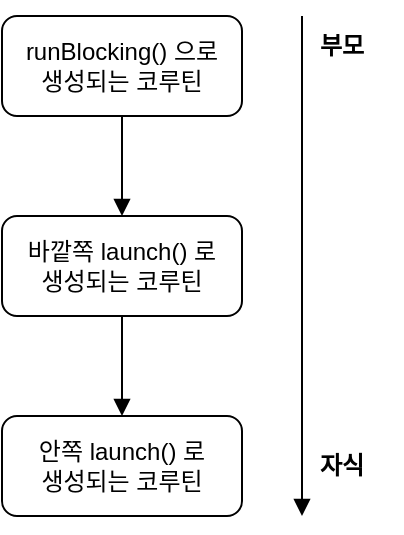 <mxfile version="26.1.1">
  <diagram name="Page-1" id="vp3LkjNwgTNdVPef49MM">
    <mxGraphModel dx="1114" dy="878" grid="1" gridSize="10" guides="1" tooltips="1" connect="1" arrows="1" fold="1" page="1" pageScale="1" pageWidth="827" pageHeight="1169" math="0" shadow="0">
      <root>
        <mxCell id="0" />
        <mxCell id="1" parent="0" />
        <mxCell id="HYrhvjlzuCwsSrI3x7ga-4" style="edgeStyle=orthogonalEdgeStyle;rounded=0;orthogonalLoop=1;jettySize=auto;html=1;entryX=0.5;entryY=0;entryDx=0;entryDy=0;endArrow=block;endFill=1;" edge="1" parent="1" source="HYrhvjlzuCwsSrI3x7ga-1" target="HYrhvjlzuCwsSrI3x7ga-2">
          <mxGeometry relative="1" as="geometry" />
        </mxCell>
        <mxCell id="HYrhvjlzuCwsSrI3x7ga-1" value="runBlocking() 으로&lt;div&gt;생성되는 코루틴&lt;/div&gt;" style="rounded=1;whiteSpace=wrap;html=1;" vertex="1" parent="1">
          <mxGeometry x="60" y="80" width="120" height="50" as="geometry" />
        </mxCell>
        <mxCell id="HYrhvjlzuCwsSrI3x7ga-5" style="edgeStyle=orthogonalEdgeStyle;rounded=0;orthogonalLoop=1;jettySize=auto;html=1;entryX=0.5;entryY=0;entryDx=0;entryDy=0;endArrow=block;endFill=1;" edge="1" parent="1" source="HYrhvjlzuCwsSrI3x7ga-2" target="HYrhvjlzuCwsSrI3x7ga-3">
          <mxGeometry relative="1" as="geometry" />
        </mxCell>
        <mxCell id="HYrhvjlzuCwsSrI3x7ga-2" value="바깥쪽 launch() 로&lt;div&gt;생성되는 코루틴&lt;/div&gt;" style="rounded=1;whiteSpace=wrap;html=1;" vertex="1" parent="1">
          <mxGeometry x="60" y="180" width="120" height="50" as="geometry" />
        </mxCell>
        <mxCell id="HYrhvjlzuCwsSrI3x7ga-3" value="안쪽 launch() 로&lt;div&gt;생성되는 코루틴&lt;/div&gt;" style="rounded=1;whiteSpace=wrap;html=1;" vertex="1" parent="1">
          <mxGeometry x="60" y="280" width="120" height="50" as="geometry" />
        </mxCell>
        <mxCell id="HYrhvjlzuCwsSrI3x7ga-6" value="" style="endArrow=block;html=1;rounded=0;endFill=1;" edge="1" parent="1">
          <mxGeometry width="50" height="50" relative="1" as="geometry">
            <mxPoint x="210" y="80" as="sourcePoint" />
            <mxPoint x="210" y="330" as="targetPoint" />
          </mxGeometry>
        </mxCell>
        <mxCell id="HYrhvjlzuCwsSrI3x7ga-7" value="부모" style="text;html=1;align=center;verticalAlign=middle;whiteSpace=wrap;rounded=0;fontStyle=1" vertex="1" parent="1">
          <mxGeometry x="200" y="80" width="60" height="30" as="geometry" />
        </mxCell>
        <mxCell id="HYrhvjlzuCwsSrI3x7ga-8" value="자식" style="text;html=1;align=center;verticalAlign=middle;whiteSpace=wrap;rounded=0;fontStyle=1" vertex="1" parent="1">
          <mxGeometry x="200" y="290" width="60" height="30" as="geometry" />
        </mxCell>
      </root>
    </mxGraphModel>
  </diagram>
</mxfile>
